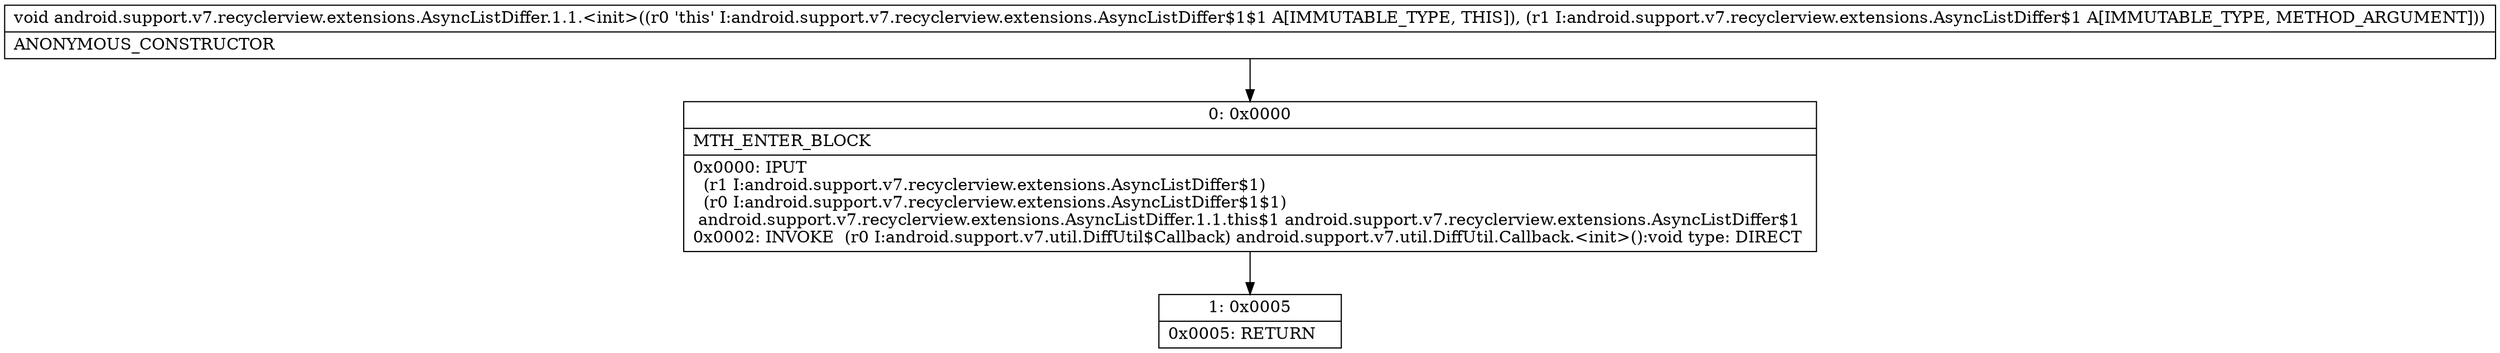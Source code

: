 digraph "CFG forandroid.support.v7.recyclerview.extensions.AsyncListDiffer.1.1.\<init\>(Landroid\/support\/v7\/recyclerview\/extensions\/AsyncListDiffer$1;)V" {
Node_0 [shape=record,label="{0\:\ 0x0000|MTH_ENTER_BLOCK\l|0x0000: IPUT  \l  (r1 I:android.support.v7.recyclerview.extensions.AsyncListDiffer$1)\l  (r0 I:android.support.v7.recyclerview.extensions.AsyncListDiffer$1$1)\l android.support.v7.recyclerview.extensions.AsyncListDiffer.1.1.this$1 android.support.v7.recyclerview.extensions.AsyncListDiffer$1 \l0x0002: INVOKE  (r0 I:android.support.v7.util.DiffUtil$Callback) android.support.v7.util.DiffUtil.Callback.\<init\>():void type: DIRECT \l}"];
Node_1 [shape=record,label="{1\:\ 0x0005|0x0005: RETURN   \l}"];
MethodNode[shape=record,label="{void android.support.v7.recyclerview.extensions.AsyncListDiffer.1.1.\<init\>((r0 'this' I:android.support.v7.recyclerview.extensions.AsyncListDiffer$1$1 A[IMMUTABLE_TYPE, THIS]), (r1 I:android.support.v7.recyclerview.extensions.AsyncListDiffer$1 A[IMMUTABLE_TYPE, METHOD_ARGUMENT]))  | ANONYMOUS_CONSTRUCTOR\l}"];
MethodNode -> Node_0;
Node_0 -> Node_1;
}

